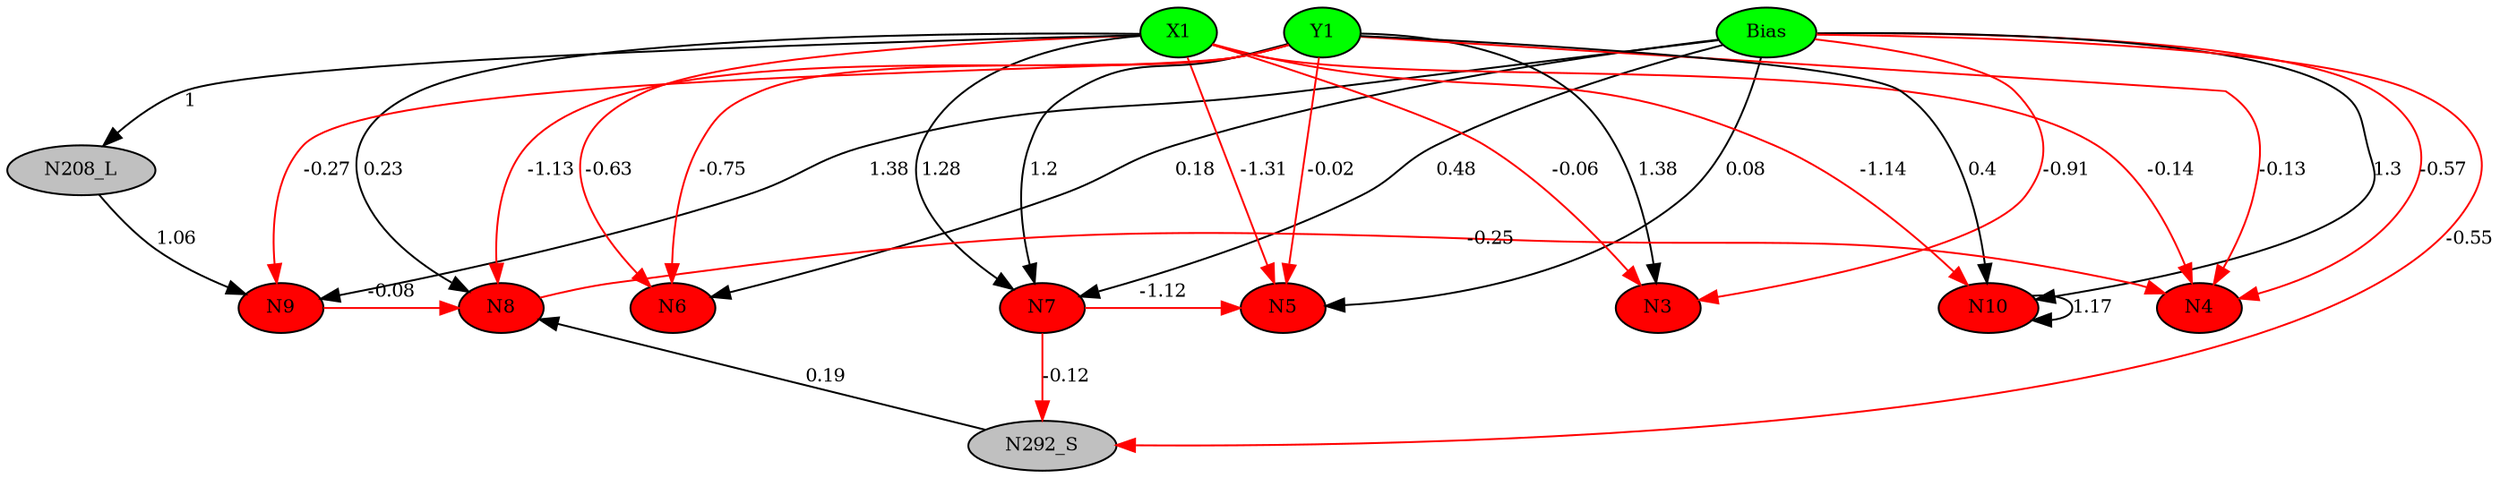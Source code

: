 digraph g { 
N0 [shape=ellipse, label=Bias,fontsize=10,height=0.1,width=0.1,style=filled,fillcolor=green]
N1[shape=ellipse label=X1,fontsize=10,height=0.1,width=0.1,style=filled,fillcolor=green]
N2[shape=ellipse label=Y1,fontsize=10,height=0.1,width=0.1,style=filled,fillcolor=green]
N3[shape=ellipse,fontsize = 10, height = 0.1, width = 0.1, style = filled, fillcolor = red]
N4[shape=ellipse,fontsize = 10, height = 0.1, width = 0.1, style = filled, fillcolor = red]
N5[shape=ellipse,fontsize = 10, height = 0.1, width = 0.1, style = filled, fillcolor = red]
N6[shape=ellipse,fontsize = 10, height = 0.1, width = 0.1, style = filled, fillcolor = red]
N7[shape=ellipse,fontsize = 10, height = 0.1, width = 0.1, style = filled, fillcolor = red]
N8[shape=ellipse,fontsize = 10, height = 0.1, width = 0.1, style = filled, fillcolor = red]
N9[shape=ellipse,fontsize = 10, height = 0.1, width = 0.1, style = filled, fillcolor = red]
N10[shape=ellipse,fontsize = 10, height = 0.1, width = 0.1, style = filled, fillcolor = red]
N208[shape=ellipse, label=N208_L,fontsize=10,height=0.1,width=0.1,style=filled,fillcolor=gray]
N292[shape=ellipse, label=N292_S,fontsize=10,height=0.1,width=0.1,style=filled,fillcolor=gray]
N0 -> N3 [color=red] [arrowType=inv][ label=-0.91,fontsize=10]
N1 -> N3 [color=red] [arrowType=inv][ label=-0.06,fontsize=10]
N2 -> N3 [color=black] [ label=1.38,fontsize=10]
N0 -> N4 [color=red] [arrowType=inv][ label=-0.57,fontsize=10]
N1 -> N4 [color=red] [arrowType=inv][ label=-0.14,fontsize=10]
N2 -> N4 [color=red] [arrowType=inv][ label=-0.13,fontsize=10]
N0 -> N5 [color=black] [ label=0.08,fontsize=10]
N1 -> N5 [color=red] [arrowType=inv][ label=-1.31,fontsize=10]
N2 -> N5 [color=red] [arrowType=inv][ label=-0.02,fontsize=10]
N0 -> N6 [color=black] [ label=0.18,fontsize=10]
N1 -> N6 [color=red] [arrowType=inv][ label=-0.63,fontsize=10]
N2 -> N6 [color=red] [arrowType=inv][ label=-0.75,fontsize=10]
N0 -> N7 [color=black] [ label=0.48,fontsize=10]
N1 -> N7 [color=black] [ label=1.28,fontsize=10]
N2 -> N7 [color=black] [ label=1.2,fontsize=10]
N1 -> N8 [color=black] [ label=0.23,fontsize=10]
N2 -> N8 [color=red] [arrowType=inv][ label=-1.13,fontsize=10]
N0 -> N9 [color=black] [ label=1.38,fontsize=10]
N2 -> N9 [color=red] [arrowType=inv][ label=-0.27,fontsize=10]
N0 -> N10 [color=black] [ label=1.3,fontsize=10]
N1 -> N10 [color=red] [arrowType=inv][ label=-1.14,fontsize=10]
N2 -> N10 [color=black] [ label=0.4,fontsize=10]
N8 -> N4 [color=red] [arrowType=inv][ label=-0.25,fontsize=10]
N9 -> N8 [color=red] [arrowType=inv][ label=-0.08,fontsize=10]
N1 -> N208 [color=black] [ label=1,fontsize=10]
N208 -> N9 [color=black] [ label=1.06,fontsize=10]
N0 -> N292 [color=red] [arrowType=inv][ label=-0.55,fontsize=10]
N292 -> N8 [color=black] [ label=0.19,fontsize=10]
N7 -> N5 [color=red] [arrowType=inv][ label=-1.12,fontsize=10]
N10 -> N10 [color=black] [ label=1.17,fontsize=10]
N7 -> N292 [color=red] [arrowType=inv][ label=-0.12,fontsize=10]
 { rank=same; 
N3
N4
N5
N6
N7
N8
N9
N10
 } 
 { rank=same; 
N1 ->N2 ->N0 [style=invis]
 } 
}
